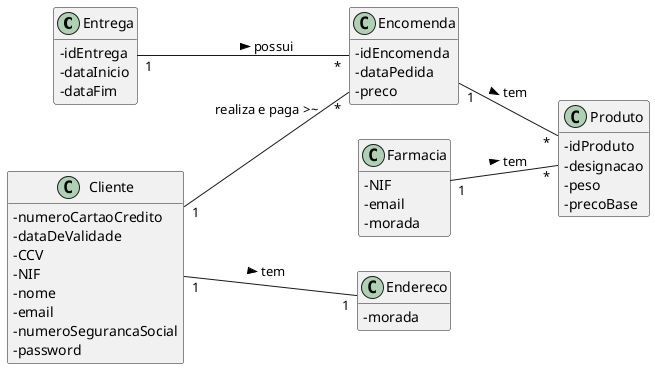 @startuml
skinparam classAttributeIconSize 0
hide methods
left to right direction

class Entrega {
  -idEntrega
  -dataInicio
  -dataFim
}

class Encomenda {
  -idEncomenda
  -dataPedida
  -preco
}

class Farmacia {
  -NIF
  -email
  -morada
}

class Endereco {
  -morada
}

class Cliente {
  -numeroCartaoCredito
  -dataDeValidade
  -CCV
  -NIF
  -nome
  -email
  -numeroSegurancaSocial
  -password
}

class Produto {
  -idProduto
  -designacao
  -peso
  -precoBase
}


Cliente "1" -- "1" Endereco: tem >
Cliente "1" -- "*" Encomenda: realiza e paga >~
Entrega "1" -- "*" Encomenda : possui >
Farmacia "1" -- "*" Produto: tem >
Encomenda "1" -- "*" Produto: tem >


@enduml